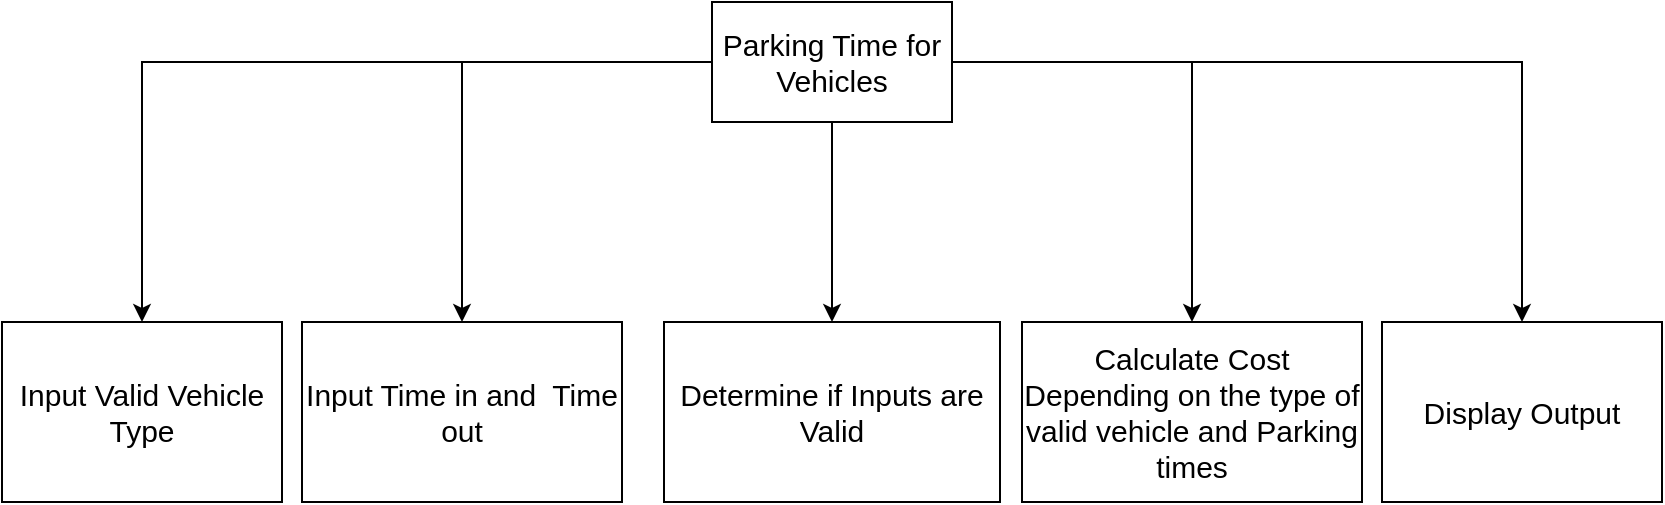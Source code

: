 <mxfile version="22.1.11" type="github">
  <diagram name="Page-1" id="DQpOZpL87_V8DIYBofK0">
    <mxGraphModel dx="866" dy="454" grid="1" gridSize="10" guides="1" tooltips="1" connect="1" arrows="1" fold="1" page="1" pageScale="1" pageWidth="850" pageHeight="1100" math="0" shadow="0">
      <root>
        <mxCell id="0" />
        <mxCell id="1" parent="0" />
        <mxCell id="w9eloDd8VWGRNMEEayhf-21" value="" style="edgeStyle=orthogonalEdgeStyle;rounded=0;orthogonalLoop=1;jettySize=auto;html=1;fontSize=15;entryX=0.5;entryY=0;entryDx=0;entryDy=0;" parent="1" source="w9eloDd8VWGRNMEEayhf-1" target="SQRBaqaFPlblWfPP262O-1" edge="1">
          <mxGeometry relative="1" as="geometry">
            <mxPoint x="100" y="410" as="targetPoint" />
          </mxGeometry>
        </mxCell>
        <mxCell id="w9eloDd8VWGRNMEEayhf-22" value="" style="edgeStyle=orthogonalEdgeStyle;rounded=0;orthogonalLoop=1;jettySize=auto;html=1;fontSize=15;" parent="1" source="w9eloDd8VWGRNMEEayhf-1" target="w9eloDd8VWGRNMEEayhf-20" edge="1">
          <mxGeometry relative="1" as="geometry" />
        </mxCell>
        <mxCell id="w9eloDd8VWGRNMEEayhf-23" value="" style="edgeStyle=orthogonalEdgeStyle;rounded=0;orthogonalLoop=1;jettySize=auto;html=1;fontSize=15;entryX=0.5;entryY=0;entryDx=0;entryDy=0;" parent="1" source="w9eloDd8VWGRNMEEayhf-1" target="SQRBaqaFPlblWfPP262O-4" edge="1">
          <mxGeometry relative="1" as="geometry">
            <mxPoint x="605" y="410" as="targetPoint" />
          </mxGeometry>
        </mxCell>
        <mxCell id="w9eloDd8VWGRNMEEayhf-34" value="" style="edgeStyle=orthogonalEdgeStyle;rounded=0;orthogonalLoop=1;jettySize=auto;html=1;entryX=0.5;entryY=0;entryDx=0;entryDy=0;fontSize=15;" parent="1" source="w9eloDd8VWGRNMEEayhf-1" target="SQRBaqaFPlblWfPP262O-2" edge="1">
          <mxGeometry relative="1" as="geometry">
            <mxPoint x="260" y="410" as="targetPoint" />
          </mxGeometry>
        </mxCell>
        <mxCell id="w9eloDd8VWGRNMEEayhf-71" value="" style="edgeStyle=orthogonalEdgeStyle;rounded=0;orthogonalLoop=1;jettySize=auto;html=1;fontSize=15;entryX=0.5;entryY=0;entryDx=0;entryDy=0;" parent="1" source="w9eloDd8VWGRNMEEayhf-1" target="SQRBaqaFPlblWfPP262O-3" edge="1">
          <mxGeometry relative="1" as="geometry">
            <mxPoint x="425" y="410" as="targetPoint" />
          </mxGeometry>
        </mxCell>
        <mxCell id="w9eloDd8VWGRNMEEayhf-1" value="Parking Time for Vehicles" style="rounded=0;whiteSpace=wrap;html=1;fontSize=15;" parent="1" vertex="1">
          <mxGeometry x="365" y="250" width="120" height="60" as="geometry" />
        </mxCell>
        <mxCell id="w9eloDd8VWGRNMEEayhf-20" value="Display Output" style="rounded=0;whiteSpace=wrap;html=1;fontSize=15;" parent="1" vertex="1">
          <mxGeometry x="700" y="410" width="140" height="90" as="geometry" />
        </mxCell>
        <mxCell id="SQRBaqaFPlblWfPP262O-1" value="Input Valid Vehicle Type" style="rounded=0;whiteSpace=wrap;html=1;fontSize=15;" vertex="1" parent="1">
          <mxGeometry x="10" y="410" width="140" height="90" as="geometry" />
        </mxCell>
        <mxCell id="SQRBaqaFPlblWfPP262O-2" value="Input Time in and&amp;nbsp; Time out" style="rounded=0;whiteSpace=wrap;html=1;fontSize=15;" vertex="1" parent="1">
          <mxGeometry x="160" y="410" width="160" height="90" as="geometry" />
        </mxCell>
        <mxCell id="SQRBaqaFPlblWfPP262O-3" value="Determine if Inputs are Valid" style="rounded=0;whiteSpace=wrap;html=1;fontSize=15;" vertex="1" parent="1">
          <mxGeometry x="341" y="410" width="168" height="90" as="geometry" />
        </mxCell>
        <mxCell id="SQRBaqaFPlblWfPP262O-4" value="Calculate Cost Depending on the type of valid vehicle and Parking times" style="rounded=0;whiteSpace=wrap;html=1;fontSize=15;" vertex="1" parent="1">
          <mxGeometry x="520" y="410" width="170" height="90" as="geometry" />
        </mxCell>
      </root>
    </mxGraphModel>
  </diagram>
</mxfile>
